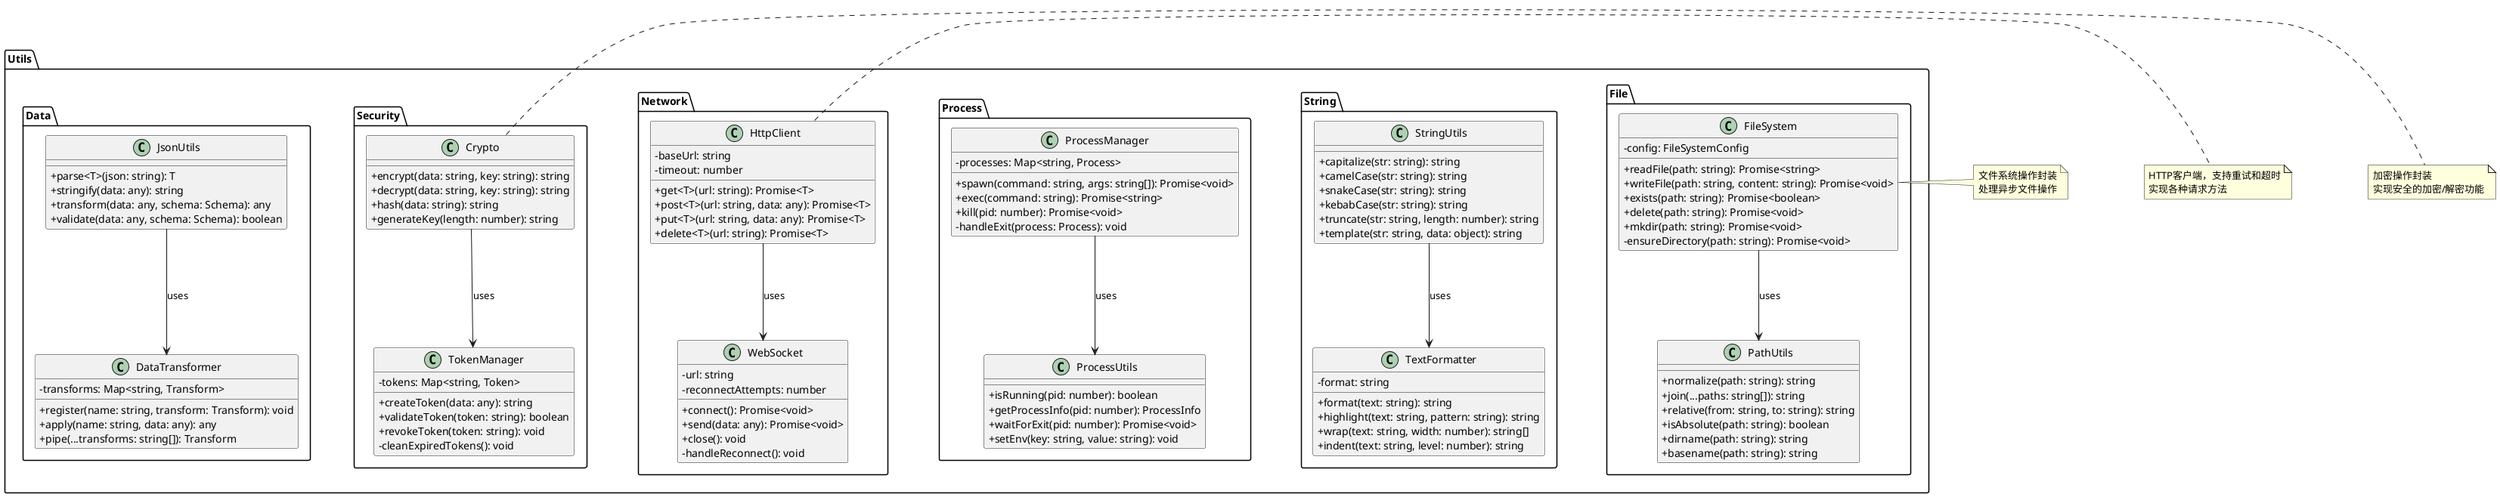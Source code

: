 @startuml utils-implementation

' 设置主题和样式
skinparam backgroundColor transparent
skinparam classAttributeIconSize 0
skinparam nodesep 100
skinparam ranksep 100

' 包定义
package "Utils" {
    package "File" {
        class FileSystem {
            - config: FileSystemConfig
            + readFile(path: string): Promise<string>
            + writeFile(path: string, content: string): Promise<void>
            + exists(path: string): Promise<boolean>
            + delete(path: string): Promise<void>
            + mkdir(path: string): Promise<void>
            - ensureDirectory(path: string): Promise<void>
        }

        class PathUtils {
            + normalize(path: string): string
            + join(...paths: string[]): string
            + relative(from: string, to: string): string
            + isAbsolute(path: string): boolean
            + dirname(path: string): string
            + basename(path: string): string
        }
    }

    package "String" {
        class StringUtils {
            + capitalize(str: string): string
            + camelCase(str: string): string
            + snakeCase(str: string): string
            + kebabCase(str: string): string
            + truncate(str: string, length: number): string
            + template(str: string, data: object): string
        }

        class TextFormatter {
            - format: string
            + format(text: string): string
            + highlight(text: string, pattern: string): string
            + wrap(text: string, width: number): string[]
            + indent(text: string, level: number): string
        }
    }

    package "Process" {
        class ProcessManager {
            - processes: Map<string, Process>
            + spawn(command: string, args: string[]): Promise<void>
            + exec(command: string): Promise<string>
            + kill(pid: number): Promise<void>
            - handleExit(process: Process): void
        }

        class ProcessUtils {
            + isRunning(pid: number): boolean
            + getProcessInfo(pid: number): ProcessInfo
            + waitForExit(pid: number): Promise<void>
            + setEnv(key: string, value: string): void
        }
    }

    package "Network" {
        class HttpClient {
            - baseUrl: string
            - timeout: number
            + get<T>(url: string): Promise<T>
            + post<T>(url: string, data: any): Promise<T>
            + put<T>(url: string, data: any): Promise<T>
            + delete<T>(url: string): Promise<T>
        }

        class WebSocket {
            - url: string
            - reconnectAttempts: number
            + connect(): Promise<void>
            + send(data: any): Promise<void>
            + close(): void
            - handleReconnect(): void
        }
    }

    package "Security" {
        class Crypto {
            + encrypt(data: string, key: string): string
            + decrypt(data: string, key: string): string
            + hash(data: string): string
            + generateKey(length: number): string
        }

        class TokenManager {
            - tokens: Map<string, Token>
            + createToken(data: any): string
            + validateToken(token: string): boolean
            + revokeToken(token: string): void
            - cleanExpiredTokens(): void
        }
    }

    package "Data" {
        class JsonUtils {
            + parse<T>(json: string): T
            + stringify(data: any): string
            + transform(data: any, schema: Schema): any
            + validate(data: any, schema: Schema): boolean
        }

        class DataTransformer {
            - transforms: Map<string, Transform>
            + register(name: string, transform: Transform): void
            + apply(name: string, data: any): any
            + pipe(...transforms: string[]): Transform
        }
    }
}

' 关系定义
FileSystem --> PathUtils : uses
StringUtils --> TextFormatter : uses
ProcessManager --> ProcessUtils : uses
HttpClient --> WebSocket : uses
Crypto --> TokenManager : uses
JsonUtils --> DataTransformer : uses

' 注释
note right of FileSystem
  文件系统操作封装
  处理异步文件操作
end note

note right of HttpClient
  HTTP客户端，支持重试和超时
  实现各种请求方法
end note

note right of Crypto
  加密操作封装
  实现安全的加密/解密功能
end note

@enduml 